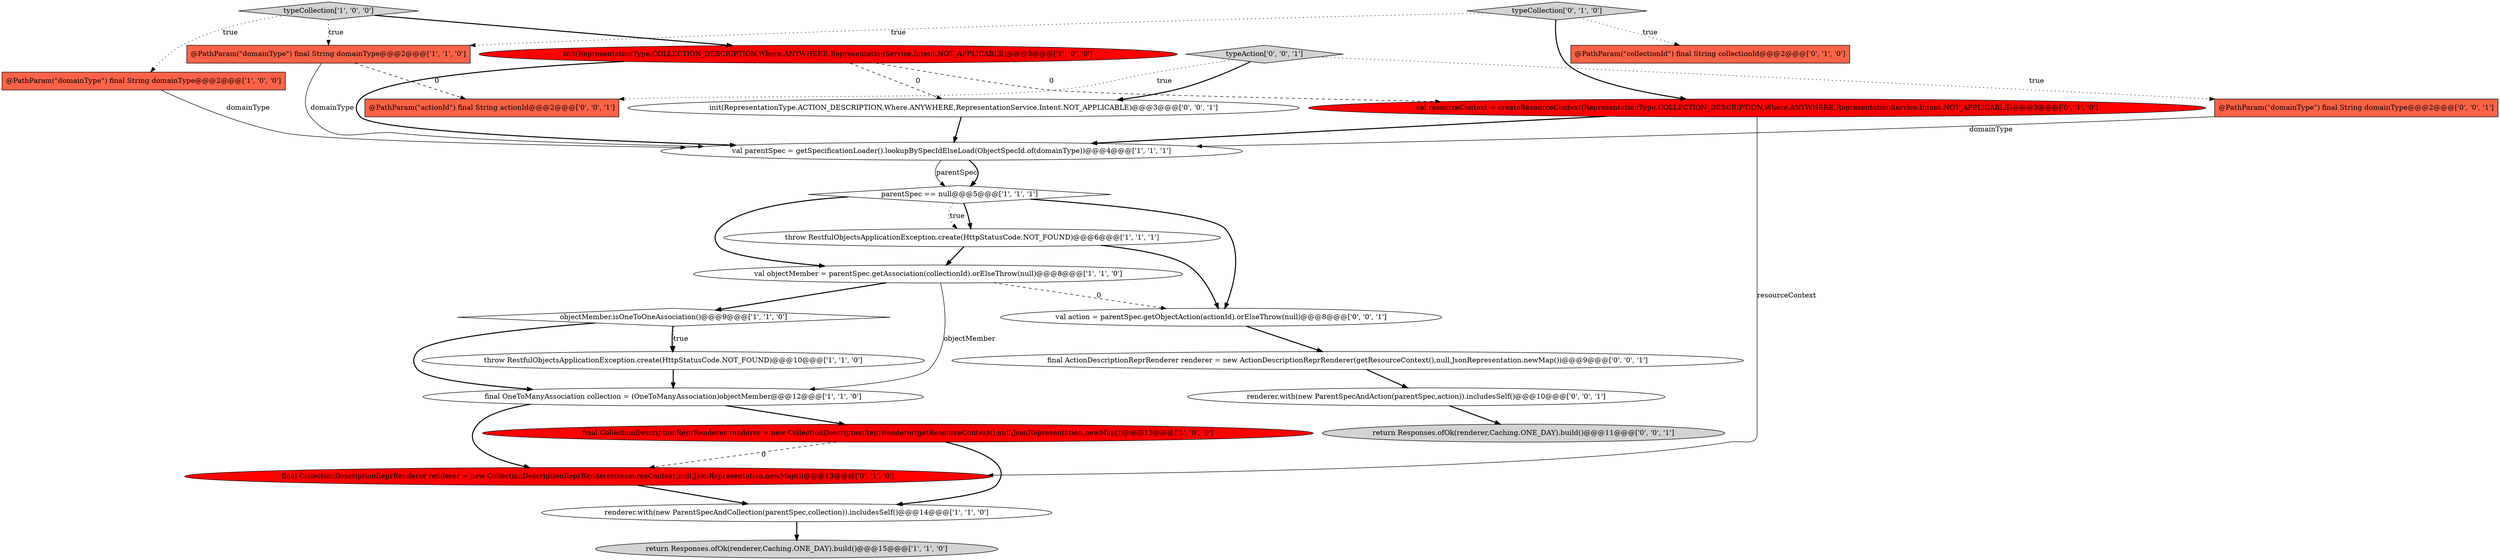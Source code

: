 digraph {
13 [style = filled, label = "return Responses.ofOk(renderer,Caching.ONE_DAY).build()@@@15@@@['1', '1', '0']", fillcolor = lightgray, shape = ellipse image = "AAA0AAABBB1BBB"];
0 [style = filled, label = "val objectMember = parentSpec.getAssociation(collectionId).orElseThrow(null)@@@8@@@['1', '1', '0']", fillcolor = white, shape = ellipse image = "AAA0AAABBB1BBB"];
18 [style = filled, label = "return Responses.ofOk(renderer,Caching.ONE_DAY).build()@@@11@@@['0', '0', '1']", fillcolor = lightgray, shape = ellipse image = "AAA0AAABBB3BBB"];
3 [style = filled, label = "final OneToManyAssociation collection = (OneToManyAssociation)objectMember@@@12@@@['1', '1', '0']", fillcolor = white, shape = ellipse image = "AAA0AAABBB1BBB"];
24 [style = filled, label = "final ActionDescriptionReprRenderer renderer = new ActionDescriptionReprRenderer(getResourceContext(),null,JsonRepresentation.newMap())@@@9@@@['0', '0', '1']", fillcolor = white, shape = ellipse image = "AAA0AAABBB3BBB"];
23 [style = filled, label = "typeAction['0', '0', '1']", fillcolor = lightgray, shape = diamond image = "AAA0AAABBB3BBB"];
9 [style = filled, label = "@PathParam(\"domainType\") final String domainType@@@2@@@['1', '0', '0']", fillcolor = tomato, shape = box image = "AAA0AAABBB1BBB"];
20 [style = filled, label = "@PathParam(\"domainType\") final String domainType@@@2@@@['0', '0', '1']", fillcolor = tomato, shape = box image = "AAA0AAABBB3BBB"];
21 [style = filled, label = "init(RepresentationType.ACTION_DESCRIPTION,Where.ANYWHERE,RepresentationService.Intent.NOT_APPLICABLE)@@@3@@@['0', '0', '1']", fillcolor = white, shape = ellipse image = "AAA0AAABBB3BBB"];
22 [style = filled, label = "val action = parentSpec.getObjectAction(actionId).orElseThrow(null)@@@8@@@['0', '0', '1']", fillcolor = white, shape = ellipse image = "AAA0AAABBB3BBB"];
7 [style = filled, label = "typeCollection['1', '0', '0']", fillcolor = lightgray, shape = diamond image = "AAA0AAABBB1BBB"];
4 [style = filled, label = "final CollectionDescriptionReprRenderer renderer = new CollectionDescriptionReprRenderer(getResourceContext(),null,JsonRepresentation.newMap())@@@13@@@['1', '0', '0']", fillcolor = red, shape = ellipse image = "AAA1AAABBB1BBB"];
17 [style = filled, label = "typeCollection['0', '1', '0']", fillcolor = lightgray, shape = diamond image = "AAA0AAABBB2BBB"];
8 [style = filled, label = "parentSpec == null@@@5@@@['1', '1', '1']", fillcolor = white, shape = diamond image = "AAA0AAABBB1BBB"];
5 [style = filled, label = "objectMember.isOneToOneAssociation()@@@9@@@['1', '1', '0']", fillcolor = white, shape = diamond image = "AAA0AAABBB1BBB"];
10 [style = filled, label = "init(RepresentationType.COLLECTION_DESCRIPTION,Where.ANYWHERE,RepresentationService.Intent.NOT_APPLICABLE)@@@3@@@['1', '0', '0']", fillcolor = red, shape = ellipse image = "AAA1AAABBB1BBB"];
15 [style = filled, label = "final CollectionDescriptionReprRenderer renderer = new CollectionDescriptionReprRenderer(resourceContext,null,JsonRepresentation.newMap())@@@13@@@['0', '1', '0']", fillcolor = red, shape = ellipse image = "AAA1AAABBB2BBB"];
19 [style = filled, label = "renderer.with(new ParentSpecAndAction(parentSpec,action)).includesSelf()@@@10@@@['0', '0', '1']", fillcolor = white, shape = ellipse image = "AAA0AAABBB3BBB"];
11 [style = filled, label = "renderer.with(new ParentSpecAndCollection(parentSpec,collection)).includesSelf()@@@14@@@['1', '1', '0']", fillcolor = white, shape = ellipse image = "AAA0AAABBB1BBB"];
6 [style = filled, label = "throw RestfulObjectsApplicationException.create(HttpStatusCode.NOT_FOUND)@@@10@@@['1', '1', '0']", fillcolor = white, shape = ellipse image = "AAA0AAABBB1BBB"];
16 [style = filled, label = "@PathParam(\"collectionId\") final String collectionId@@@2@@@['0', '1', '0']", fillcolor = tomato, shape = box image = "AAA0AAABBB2BBB"];
2 [style = filled, label = "val parentSpec = getSpecificationLoader().lookupBySpecIdElseLoad(ObjectSpecId.of(domainType))@@@4@@@['1', '1', '1']", fillcolor = white, shape = ellipse image = "AAA0AAABBB1BBB"];
25 [style = filled, label = "@PathParam(\"actionId\") final String actionId@@@2@@@['0', '0', '1']", fillcolor = tomato, shape = box image = "AAA0AAABBB3BBB"];
1 [style = filled, label = "throw RestfulObjectsApplicationException.create(HttpStatusCode.NOT_FOUND)@@@6@@@['1', '1', '1']", fillcolor = white, shape = ellipse image = "AAA0AAABBB1BBB"];
14 [style = filled, label = "val resourceContext = createResourceContext(RepresentationType.COLLECTION_DESCRIPTION,Where.ANYWHERE,RepresentationService.Intent.NOT_APPLICABLE)@@@3@@@['0', '1', '0']", fillcolor = red, shape = ellipse image = "AAA1AAABBB2BBB"];
12 [style = filled, label = "@PathParam(\"domainType\") final String domainType@@@2@@@['1', '1', '0']", fillcolor = tomato, shape = box image = "AAA0AAABBB1BBB"];
5->3 [style = bold, label=""];
6->3 [style = bold, label=""];
19->18 [style = bold, label=""];
10->21 [style = dashed, label="0"];
24->19 [style = bold, label=""];
7->10 [style = bold, label=""];
5->6 [style = dotted, label="true"];
2->8 [style = solid, label="parentSpec"];
3->15 [style = bold, label=""];
12->2 [style = solid, label="domainType"];
1->0 [style = bold, label=""];
7->9 [style = dotted, label="true"];
3->4 [style = bold, label=""];
0->3 [style = solid, label="objectMember"];
0->22 [style = dashed, label="0"];
8->22 [style = bold, label=""];
21->2 [style = bold, label=""];
7->12 [style = dotted, label="true"];
1->22 [style = bold, label=""];
17->16 [style = dotted, label="true"];
8->0 [style = bold, label=""];
8->1 [style = bold, label=""];
8->1 [style = dotted, label="true"];
23->20 [style = dotted, label="true"];
12->25 [style = dashed, label="0"];
5->6 [style = bold, label=""];
15->11 [style = bold, label=""];
23->21 [style = bold, label=""];
17->12 [style = dotted, label="true"];
17->14 [style = bold, label=""];
4->15 [style = dashed, label="0"];
20->2 [style = solid, label="domainType"];
11->13 [style = bold, label=""];
9->2 [style = solid, label="domainType"];
10->2 [style = bold, label=""];
14->2 [style = bold, label=""];
14->15 [style = solid, label="resourceContext"];
22->24 [style = bold, label=""];
4->11 [style = bold, label=""];
23->25 [style = dotted, label="true"];
10->14 [style = dashed, label="0"];
2->8 [style = bold, label=""];
0->5 [style = bold, label=""];
}
